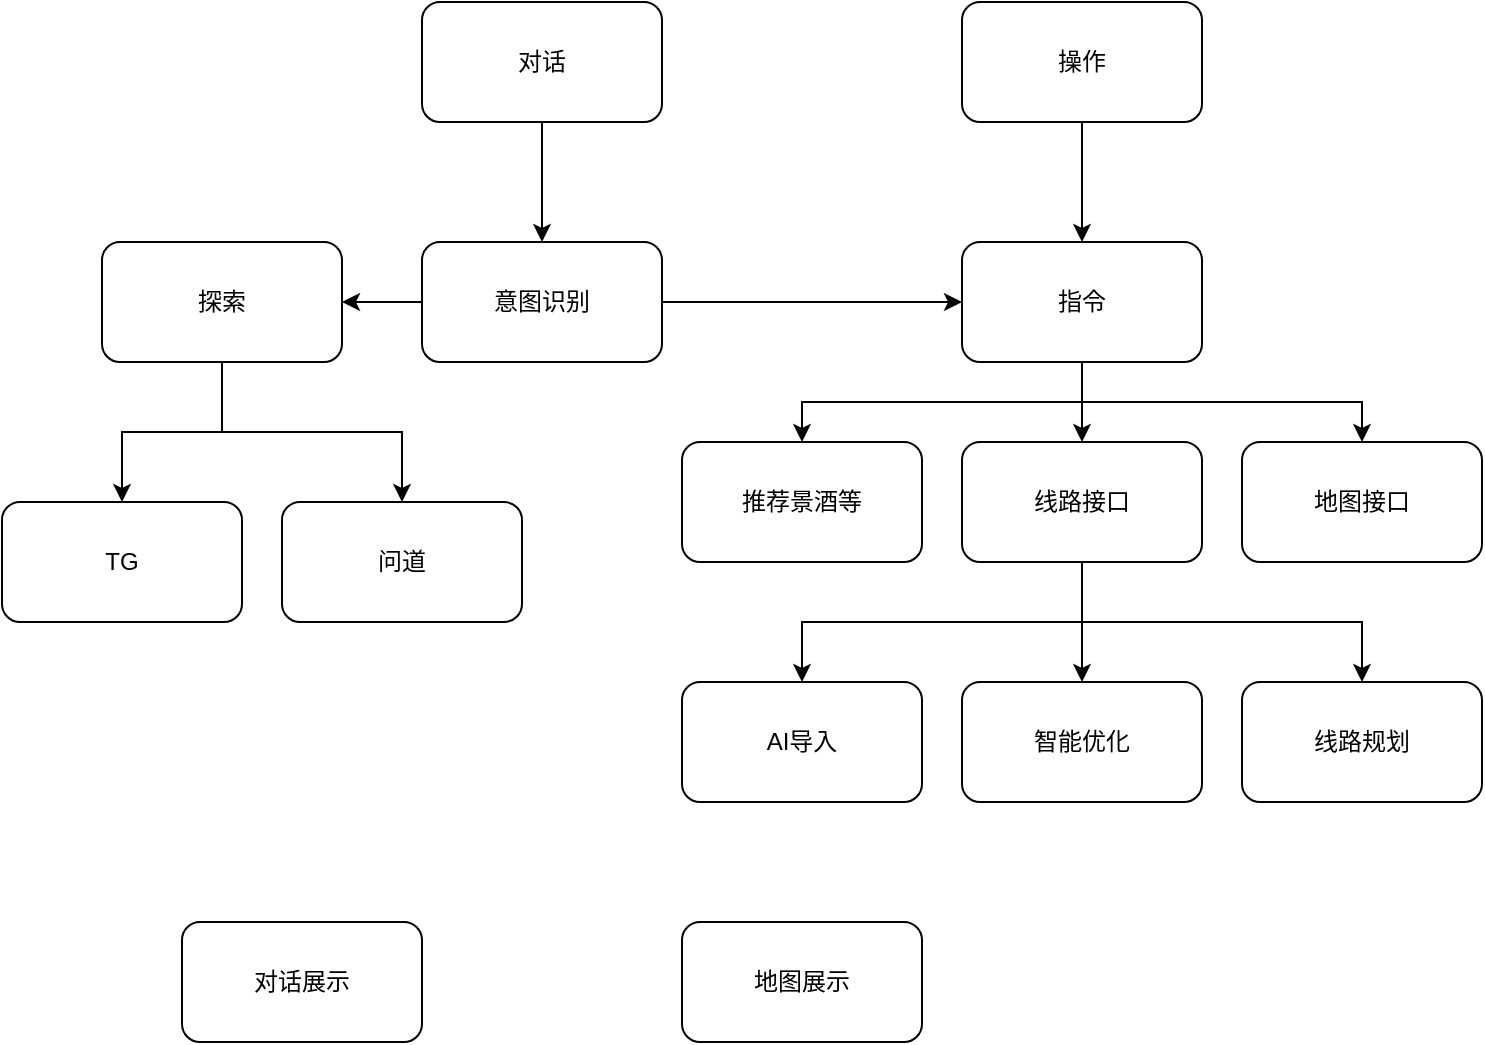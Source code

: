 <mxfile version="24.7.17">
  <diagram name="第 1 页" id="r4rvMmDrdjvyDOHklxGY">
    <mxGraphModel dx="2901" dy="1152" grid="1" gridSize="10" guides="1" tooltips="1" connect="1" arrows="1" fold="1" page="1" pageScale="1" pageWidth="827" pageHeight="1169" math="0" shadow="0">
      <root>
        <mxCell id="0" />
        <mxCell id="1" parent="0" />
        <mxCell id="SaRzh2NArICGT_4w6-94-19" style="edgeStyle=orthogonalEdgeStyle;rounded=0;orthogonalLoop=1;jettySize=auto;html=1;exitX=1;exitY=0.5;exitDx=0;exitDy=0;entryX=0;entryY=0.5;entryDx=0;entryDy=0;" edge="1" parent="1" source="SaRzh2NArICGT_4w6-94-1" target="SaRzh2NArICGT_4w6-94-2">
          <mxGeometry relative="1" as="geometry" />
        </mxCell>
        <mxCell id="SaRzh2NArICGT_4w6-94-32" style="edgeStyle=orthogonalEdgeStyle;rounded=0;orthogonalLoop=1;jettySize=auto;html=1;exitX=0;exitY=0.5;exitDx=0;exitDy=0;entryX=1;entryY=0.5;entryDx=0;entryDy=0;" edge="1" parent="1" source="SaRzh2NArICGT_4w6-94-1" target="SaRzh2NArICGT_4w6-94-16">
          <mxGeometry relative="1" as="geometry" />
        </mxCell>
        <mxCell id="SaRzh2NArICGT_4w6-94-1" value="意图识别" style="rounded=1;whiteSpace=wrap;html=1;" vertex="1" parent="1">
          <mxGeometry x="-590" y="200" width="120" height="60" as="geometry" />
        </mxCell>
        <mxCell id="SaRzh2NArICGT_4w6-94-21" style="edgeStyle=orthogonalEdgeStyle;rounded=0;orthogonalLoop=1;jettySize=auto;html=1;exitX=0.5;exitY=1;exitDx=0;exitDy=0;entryX=0.5;entryY=0;entryDx=0;entryDy=0;" edge="1" parent="1" source="SaRzh2NArICGT_4w6-94-2" target="SaRzh2NArICGT_4w6-94-11">
          <mxGeometry relative="1" as="geometry" />
        </mxCell>
        <mxCell id="SaRzh2NArICGT_4w6-94-22" style="edgeStyle=orthogonalEdgeStyle;rounded=0;orthogonalLoop=1;jettySize=auto;html=1;exitX=0.5;exitY=1;exitDx=0;exitDy=0;entryX=0.5;entryY=0;entryDx=0;entryDy=0;" edge="1" parent="1" source="SaRzh2NArICGT_4w6-94-2" target="SaRzh2NArICGT_4w6-94-13">
          <mxGeometry relative="1" as="geometry" />
        </mxCell>
        <mxCell id="SaRzh2NArICGT_4w6-94-35" style="edgeStyle=orthogonalEdgeStyle;rounded=0;orthogonalLoop=1;jettySize=auto;html=1;exitX=0.5;exitY=1;exitDx=0;exitDy=0;" edge="1" parent="1" source="SaRzh2NArICGT_4w6-94-2" target="SaRzh2NArICGT_4w6-94-29">
          <mxGeometry relative="1" as="geometry" />
        </mxCell>
        <mxCell id="SaRzh2NArICGT_4w6-94-2" value="指令" style="whiteSpace=wrap;html=1;rounded=1;" vertex="1" parent="1">
          <mxGeometry x="-320" y="200" width="120" height="60" as="geometry" />
        </mxCell>
        <mxCell id="SaRzh2NArICGT_4w6-94-4" value="地图展示" style="whiteSpace=wrap;html=1;rounded=1;" vertex="1" parent="1">
          <mxGeometry x="-460" y="540" width="120" height="60" as="geometry" />
        </mxCell>
        <mxCell id="SaRzh2NArICGT_4w6-94-8" style="edgeStyle=orthogonalEdgeStyle;rounded=0;orthogonalLoop=1;jettySize=auto;html=1;exitX=0.5;exitY=1;exitDx=0;exitDy=0;" edge="1" parent="1" source="SaRzh2NArICGT_4w6-94-5" target="SaRzh2NArICGT_4w6-94-1">
          <mxGeometry relative="1" as="geometry" />
        </mxCell>
        <mxCell id="SaRzh2NArICGT_4w6-94-5" value="对话" style="rounded=1;whiteSpace=wrap;html=1;" vertex="1" parent="1">
          <mxGeometry x="-590" y="80" width="120" height="60" as="geometry" />
        </mxCell>
        <mxCell id="SaRzh2NArICGT_4w6-94-9" value="线路规划" style="rounded=1;whiteSpace=wrap;html=1;" vertex="1" parent="1">
          <mxGeometry x="-180" y="420" width="120" height="60" as="geometry" />
        </mxCell>
        <mxCell id="SaRzh2NArICGT_4w6-94-11" value="推荐景酒等" style="rounded=1;whiteSpace=wrap;html=1;" vertex="1" parent="1">
          <mxGeometry x="-460" y="300" width="120" height="60" as="geometry" />
        </mxCell>
        <mxCell id="SaRzh2NArICGT_4w6-94-39" style="edgeStyle=orthogonalEdgeStyle;rounded=0;orthogonalLoop=1;jettySize=auto;html=1;exitX=0.5;exitY=1;exitDx=0;exitDy=0;entryX=0.5;entryY=0;entryDx=0;entryDy=0;" edge="1" parent="1" source="SaRzh2NArICGT_4w6-94-13" target="SaRzh2NArICGT_4w6-94-14">
          <mxGeometry relative="1" as="geometry" />
        </mxCell>
        <mxCell id="SaRzh2NArICGT_4w6-94-40" style="edgeStyle=orthogonalEdgeStyle;rounded=0;orthogonalLoop=1;jettySize=auto;html=1;exitX=0.5;exitY=1;exitDx=0;exitDy=0;" edge="1" parent="1" source="SaRzh2NArICGT_4w6-94-13" target="SaRzh2NArICGT_4w6-94-15">
          <mxGeometry relative="1" as="geometry" />
        </mxCell>
        <mxCell id="SaRzh2NArICGT_4w6-94-41" style="edgeStyle=orthogonalEdgeStyle;rounded=0;orthogonalLoop=1;jettySize=auto;html=1;exitX=0.5;exitY=1;exitDx=0;exitDy=0;" edge="1" parent="1" source="SaRzh2NArICGT_4w6-94-13" target="SaRzh2NArICGT_4w6-94-9">
          <mxGeometry relative="1" as="geometry" />
        </mxCell>
        <mxCell id="SaRzh2NArICGT_4w6-94-13" value="线路接口" style="rounded=1;whiteSpace=wrap;html=1;" vertex="1" parent="1">
          <mxGeometry x="-320" y="300" width="120" height="60" as="geometry" />
        </mxCell>
        <mxCell id="SaRzh2NArICGT_4w6-94-14" value="AI导入" style="rounded=1;whiteSpace=wrap;html=1;" vertex="1" parent="1">
          <mxGeometry x="-460" y="420" width="120" height="60" as="geometry" />
        </mxCell>
        <mxCell id="SaRzh2NArICGT_4w6-94-15" value="智能优化" style="rounded=1;whiteSpace=wrap;html=1;" vertex="1" parent="1">
          <mxGeometry x="-320" y="420" width="120" height="60" as="geometry" />
        </mxCell>
        <mxCell id="SaRzh2NArICGT_4w6-94-36" style="edgeStyle=orthogonalEdgeStyle;rounded=0;orthogonalLoop=1;jettySize=auto;html=1;exitX=0.5;exitY=1;exitDx=0;exitDy=0;" edge="1" parent="1" source="SaRzh2NArICGT_4w6-94-16" target="SaRzh2NArICGT_4w6-94-33">
          <mxGeometry relative="1" as="geometry" />
        </mxCell>
        <mxCell id="SaRzh2NArICGT_4w6-94-37" style="edgeStyle=orthogonalEdgeStyle;rounded=0;orthogonalLoop=1;jettySize=auto;html=1;exitX=0.5;exitY=1;exitDx=0;exitDy=0;entryX=0.5;entryY=0;entryDx=0;entryDy=0;" edge="1" parent="1" source="SaRzh2NArICGT_4w6-94-16" target="SaRzh2NArICGT_4w6-94-34">
          <mxGeometry relative="1" as="geometry" />
        </mxCell>
        <mxCell id="SaRzh2NArICGT_4w6-94-16" value="探索" style="rounded=1;whiteSpace=wrap;html=1;" vertex="1" parent="1">
          <mxGeometry x="-750" y="200" width="120" height="60" as="geometry" />
        </mxCell>
        <mxCell id="SaRzh2NArICGT_4w6-94-29" value="地图接口" style="rounded=1;whiteSpace=wrap;html=1;" vertex="1" parent="1">
          <mxGeometry x="-180" y="300" width="120" height="60" as="geometry" />
        </mxCell>
        <mxCell id="SaRzh2NArICGT_4w6-94-31" style="edgeStyle=orthogonalEdgeStyle;rounded=0;orthogonalLoop=1;jettySize=auto;html=1;exitX=0.5;exitY=1;exitDx=0;exitDy=0;" edge="1" parent="1" source="SaRzh2NArICGT_4w6-94-30" target="SaRzh2NArICGT_4w6-94-2">
          <mxGeometry relative="1" as="geometry" />
        </mxCell>
        <mxCell id="SaRzh2NArICGT_4w6-94-30" value="操作" style="rounded=1;whiteSpace=wrap;html=1;" vertex="1" parent="1">
          <mxGeometry x="-320" y="80" width="120" height="60" as="geometry" />
        </mxCell>
        <mxCell id="SaRzh2NArICGT_4w6-94-33" value="TG" style="rounded=1;whiteSpace=wrap;html=1;" vertex="1" parent="1">
          <mxGeometry x="-800" y="330" width="120" height="60" as="geometry" />
        </mxCell>
        <mxCell id="SaRzh2NArICGT_4w6-94-34" value="问道" style="rounded=1;whiteSpace=wrap;html=1;" vertex="1" parent="1">
          <mxGeometry x="-660" y="330" width="120" height="60" as="geometry" />
        </mxCell>
        <mxCell id="SaRzh2NArICGT_4w6-94-42" value="对话展示" style="whiteSpace=wrap;html=1;rounded=1;" vertex="1" parent="1">
          <mxGeometry x="-710" y="540" width="120" height="60" as="geometry" />
        </mxCell>
      </root>
    </mxGraphModel>
  </diagram>
</mxfile>

